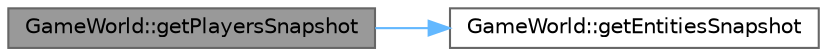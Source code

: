 digraph "GameWorld::getPlayersSnapshot"
{
 // LATEX_PDF_SIZE
  bgcolor="transparent";
  edge [fontname=Helvetica,fontsize=10,labelfontname=Helvetica,labelfontsize=10];
  node [fontname=Helvetica,fontsize=10,shape=box,height=0.2,width=0.4];
  rankdir="LR";
  Node1 [id="Node000001",label="GameWorld::getPlayersSnapshot",height=0.2,width=0.4,color="gray40", fillcolor="grey60", style="filled", fontcolor="black",tooltip="Gets a snapshot of only player entities."];
  Node1 -> Node2 [id="edge1_Node000001_Node000002",color="steelblue1",style="solid",tooltip=" "];
  Node2 [id="Node000002",label="GameWorld::getEntitiesSnapshot",height=0.2,width=0.4,color="grey40", fillcolor="white", style="filled",URL="$classGameWorld.html#a347b09fbed09190e292441017eca941f",tooltip="Gets a snapshot of all entities in the world."];
}
